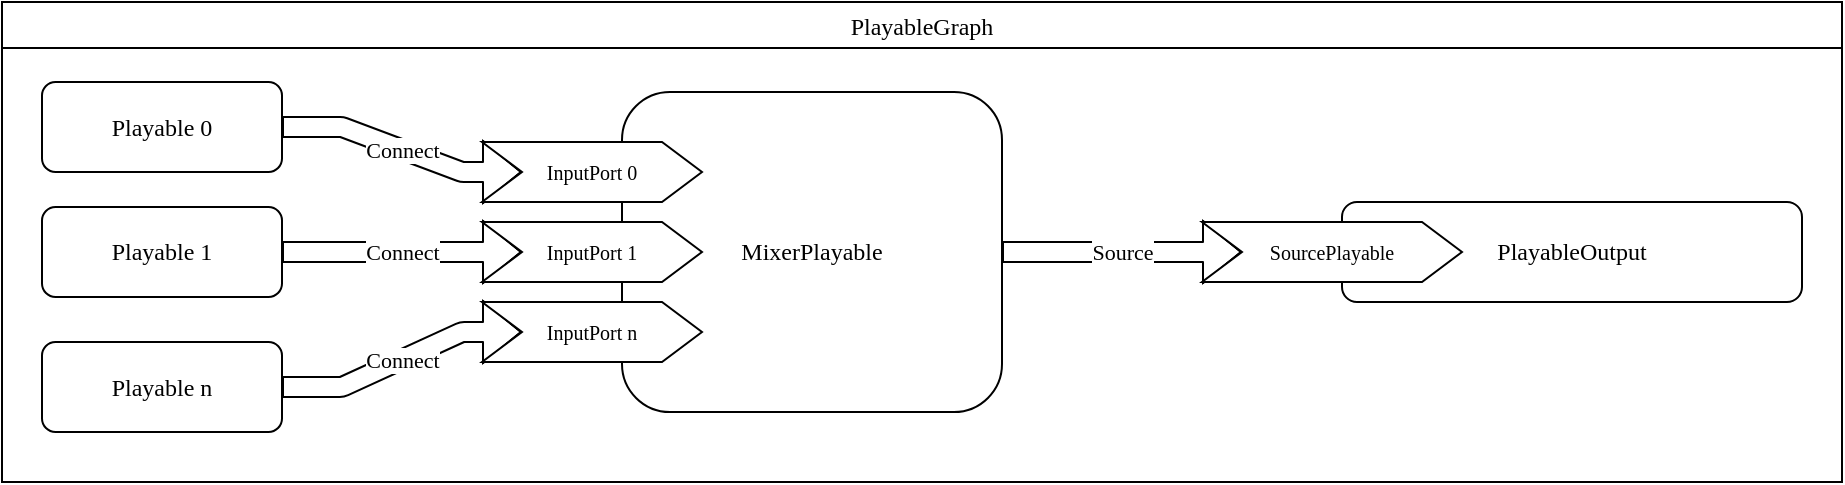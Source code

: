 <mxfile>
    <diagram id="aJCda2B8OMZykyMT05pS" name="AnimationPlayableFlow">
        <mxGraphModel dx="1374" dy="790" grid="1" gridSize="10" guides="1" tooltips="1" connect="1" arrows="1" fold="1" page="1" pageScale="1" pageWidth="827" pageHeight="1169" math="0" shadow="0">
            <root>
                <mxCell id="0"/>
                <mxCell id="1" parent="0"/>
                <mxCell id="17" value="PlayableGraph" style="swimlane;fontFamily=Lucida Console;startSize=23;fontStyle=0" vertex="1" parent="1">
                    <mxGeometry x="330" y="60" width="920" height="240" as="geometry">
                        <mxRectangle x="140" y="120" width="100" height="23" as="alternateBounds"/>
                    </mxGeometry>
                </mxCell>
                <mxCell id="20" value="Playable 0" style="rounded=1;whiteSpace=wrap;html=1;fontFamily=Lucida Console;" vertex="1" parent="17">
                    <mxGeometry x="20" y="40" width="120" height="45" as="geometry"/>
                </mxCell>
                <mxCell id="23" value="Playable 1" style="rounded=1;whiteSpace=wrap;html=1;fontFamily=Lucida Console;" vertex="1" parent="17">
                    <mxGeometry x="20" y="102.5" width="120" height="45" as="geometry"/>
                </mxCell>
                <mxCell id="24" value="Source" style="edgeStyle=entityRelationEdgeStyle;shape=flexArrow;html=1;fontFamily=Lucida Console;entryX=0;entryY=0.5;entryDx=0;entryDy=0;" edge="1" parent="17" source="25" target="40">
                    <mxGeometry relative="1" as="geometry">
                        <mxPoint x="560" y="230" as="targetPoint"/>
                    </mxGeometry>
                </mxCell>
                <mxCell id="19" value="Connect" style="edgeStyle=entityRelationEdgeStyle;html=1;shape=flexArrow;fontFamily=Lucida Console;entryX=0;entryY=0.5;entryDx=0;entryDy=0;" edge="1" parent="17" source="20" target="34">
                    <mxGeometry relative="1" as="geometry">
                        <mxPoint x="280" y="20" as="targetPoint"/>
                    </mxGeometry>
                </mxCell>
                <mxCell id="22" value="Connect" style="edgeStyle=entityRelationEdgeStyle;shape=flexArrow;html=1;fontFamily=Lucida Console;entryX=0;entryY=0.5;entryDx=0;entryDy=0;" edge="1" parent="17" source="23" target="31">
                    <mxGeometry relative="1" as="geometry">
                        <mxPoint x="260" y="120" as="targetPoint"/>
                    </mxGeometry>
                </mxCell>
                <mxCell id="26" value="Connect" style="edgeStyle=entityRelationEdgeStyle;shape=flexArrow;html=1;fontFamily=Lucida Console;entryX=0;entryY=0.5;entryDx=0;entryDy=0;" edge="1" parent="17" source="27" target="35">
                    <mxGeometry relative="1" as="geometry">
                        <mxPoint x="220" y="230" as="targetPoint"/>
                    </mxGeometry>
                </mxCell>
                <mxCell id="27" value="Playable n" style="rounded=1;whiteSpace=wrap;html=1;fontFamily=Lucida Console;" vertex="1" parent="17">
                    <mxGeometry x="20" y="170" width="120" height="45" as="geometry"/>
                </mxCell>
                <mxCell id="38" value="" style="group" vertex="1" connectable="0" parent="17">
                    <mxGeometry x="240" y="45" width="260" height="160" as="geometry"/>
                </mxCell>
                <mxCell id="25" value="MixerPlayable" style="rounded=1;whiteSpace=wrap;html=1;fontFamily=Lucida Console;" vertex="1" parent="38">
                    <mxGeometry x="70" width="190" height="160" as="geometry"/>
                </mxCell>
                <mxCell id="31" value="InputPort 1" style="shape=step;perimeter=stepPerimeter;whiteSpace=wrap;html=1;fixedSize=1;fontFamily=Lucida Console;fontSize=10;" vertex="1" parent="38">
                    <mxGeometry y="65" width="110" height="30" as="geometry"/>
                </mxCell>
                <mxCell id="34" value="InputPort 0" style="shape=step;perimeter=stepPerimeter;whiteSpace=wrap;html=1;fixedSize=1;fontFamily=Lucida Console;fontSize=10;" vertex="1" parent="38">
                    <mxGeometry y="25" width="110" height="30" as="geometry"/>
                </mxCell>
                <mxCell id="35" value="InputPort n" style="shape=step;perimeter=stepPerimeter;whiteSpace=wrap;html=1;fixedSize=1;fontFamily=Lucida Console;fontSize=10;" vertex="1" parent="38">
                    <mxGeometry y="105" width="110" height="30" as="geometry"/>
                </mxCell>
                <mxCell id="41" value="" style="group" vertex="1" connectable="0" parent="17">
                    <mxGeometry x="600" y="100" width="300" height="50" as="geometry"/>
                </mxCell>
                <mxCell id="21" value="PlayableOutput" style="rounded=1;whiteSpace=wrap;html=1;fontFamily=Lucida Console;" vertex="1" parent="41">
                    <mxGeometry x="70" width="230" height="50" as="geometry"/>
                </mxCell>
                <mxCell id="40" value="SourcePlayable" style="shape=step;perimeter=stepPerimeter;whiteSpace=wrap;html=1;fixedSize=1;fontFamily=Lucida Console;fontSize=10;" vertex="1" parent="41">
                    <mxGeometry y="10" width="130" height="30" as="geometry"/>
                </mxCell>
            </root>
        </mxGraphModel>
    </diagram>
</mxfile>